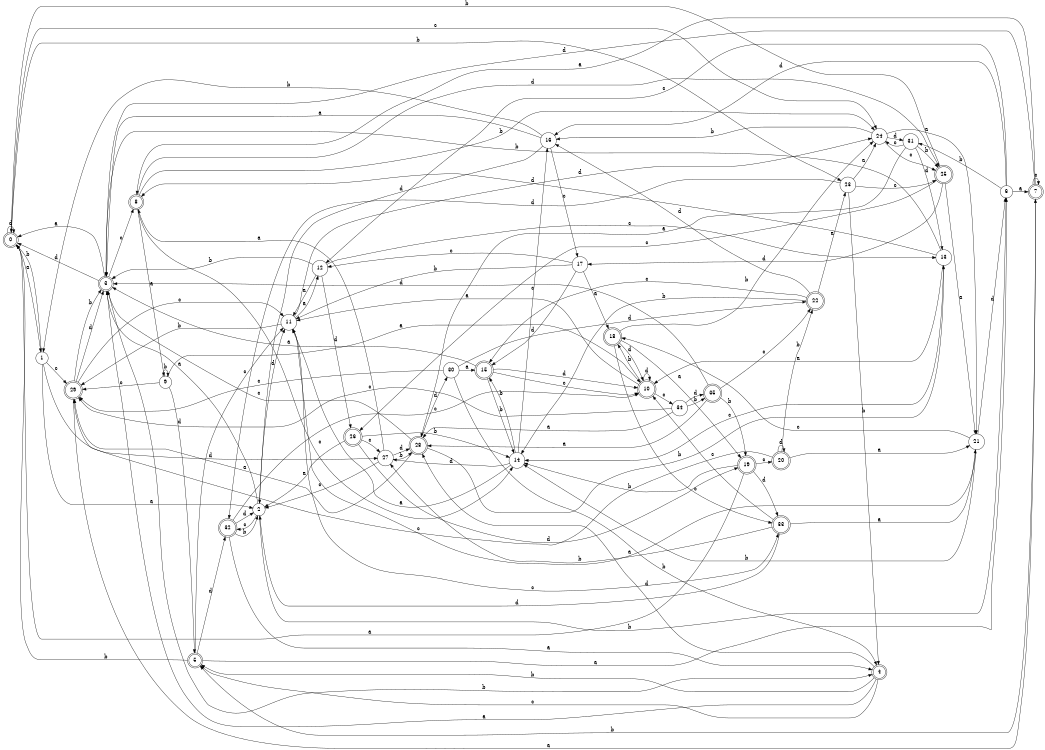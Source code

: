 digraph n29_2 {
__start0 [label="" shape="none"];

rankdir=LR;
size="8,5";

s0 [style="rounded,filled", color="black", fillcolor="white" shape="doublecircle", label="0"];
s1 [style="filled", color="black", fillcolor="white" shape="circle", label="1"];
s2 [style="filled", color="black", fillcolor="white" shape="circle", label="2"];
s3 [style="rounded,filled", color="black", fillcolor="white" shape="doublecircle", label="3"];
s4 [style="rounded,filled", color="black", fillcolor="white" shape="doublecircle", label="4"];
s5 [style="rounded,filled", color="black", fillcolor="white" shape="doublecircle", label="5"];
s6 [style="filled", color="black", fillcolor="white" shape="circle", label="6"];
s7 [style="rounded,filled", color="black", fillcolor="white" shape="doublecircle", label="7"];
s8 [style="rounded,filled", color="black", fillcolor="white" shape="doublecircle", label="8"];
s9 [style="filled", color="black", fillcolor="white" shape="circle", label="9"];
s10 [style="rounded,filled", color="black", fillcolor="white" shape="doublecircle", label="10"];
s11 [style="filled", color="black", fillcolor="white" shape="circle", label="11"];
s12 [style="filled", color="black", fillcolor="white" shape="circle", label="12"];
s13 [style="filled", color="black", fillcolor="white" shape="circle", label="13"];
s14 [style="filled", color="black", fillcolor="white" shape="circle", label="14"];
s15 [style="rounded,filled", color="black", fillcolor="white" shape="doublecircle", label="15"];
s16 [style="filled", color="black", fillcolor="white" shape="circle", label="16"];
s17 [style="filled", color="black", fillcolor="white" shape="circle", label="17"];
s18 [style="rounded,filled", color="black", fillcolor="white" shape="doublecircle", label="18"];
s19 [style="rounded,filled", color="black", fillcolor="white" shape="doublecircle", label="19"];
s20 [style="rounded,filled", color="black", fillcolor="white" shape="doublecircle", label="20"];
s21 [style="filled", color="black", fillcolor="white" shape="circle", label="21"];
s22 [style="rounded,filled", color="black", fillcolor="white" shape="doublecircle", label="22"];
s23 [style="filled", color="black", fillcolor="white" shape="circle", label="23"];
s24 [style="filled", color="black", fillcolor="white" shape="circle", label="24"];
s25 [style="rounded,filled", color="black", fillcolor="white" shape="doublecircle", label="25"];
s26 [style="rounded,filled", color="black", fillcolor="white" shape="doublecircle", label="26"];
s27 [style="filled", color="black", fillcolor="white" shape="circle", label="27"];
s28 [style="rounded,filled", color="black", fillcolor="white" shape="doublecircle", label="28"];
s29 [style="rounded,filled", color="black", fillcolor="white" shape="doublecircle", label="29"];
s30 [style="filled", color="black", fillcolor="white" shape="circle", label="30"];
s31 [style="filled", color="black", fillcolor="white" shape="circle", label="31"];
s32 [style="rounded,filled", color="black", fillcolor="white" shape="doublecircle", label="32"];
s33 [style="rounded,filled", color="black", fillcolor="white" shape="doublecircle", label="33"];
s34 [style="filled", color="black", fillcolor="white" shape="circle", label="34"];
s35 [style="rounded,filled", color="black", fillcolor="white" shape="doublecircle", label="35"];
s0 -> s1 [label="a"];
s0 -> s23 [label="b"];
s0 -> s24 [label="c"];
s0 -> s0 [label="d"];
s1 -> s2 [label="a"];
s1 -> s0 [label="b"];
s1 -> s29 [label="c"];
s1 -> s27 [label="d"];
s2 -> s3 [label="a"];
s2 -> s6 [label="b"];
s2 -> s32 [label="c"];
s2 -> s11 [label="d"];
s3 -> s0 [label="a"];
s3 -> s4 [label="b"];
s3 -> s8 [label="c"];
s3 -> s0 [label="d"];
s4 -> s3 [label="a"];
s4 -> s5 [label="b"];
s4 -> s5 [label="c"];
s4 -> s28 [label="d"];
s5 -> s6 [label="a"];
s5 -> s0 [label="b"];
s5 -> s11 [label="c"];
s5 -> s32 [label="d"];
s6 -> s7 [label="a"];
s6 -> s31 [label="b"];
s6 -> s12 [label="c"];
s6 -> s16 [label="d"];
s7 -> s8 [label="a"];
s7 -> s5 [label="b"];
s7 -> s7 [label="c"];
s7 -> s3 [label="d"];
s8 -> s9 [label="a"];
s8 -> s24 [label="b"];
s8 -> s14 [label="c"];
s8 -> s25 [label="d"];
s9 -> s10 [label="a"];
s9 -> s9 [label="b"];
s9 -> s29 [label="c"];
s9 -> s5 [label="d"];
s10 -> s11 [label="a"];
s10 -> s18 [label="b"];
s10 -> s34 [label="c"];
s10 -> s10 [label="d"];
s11 -> s12 [label="a"];
s11 -> s29 [label="b"];
s11 -> s33 [label="c"];
s11 -> s24 [label="d"];
s12 -> s11 [label="a"];
s12 -> s3 [label="b"];
s12 -> s13 [label="c"];
s12 -> s26 [label="d"];
s13 -> s10 [label="a"];
s13 -> s3 [label="b"];
s13 -> s14 [label="c"];
s13 -> s8 [label="d"];
s14 -> s11 [label="a"];
s14 -> s15 [label="b"];
s14 -> s16 [label="c"];
s14 -> s27 [label="d"];
s15 -> s3 [label="a"];
s15 -> s14 [label="b"];
s15 -> s10 [label="c"];
s15 -> s10 [label="d"];
s16 -> s3 [label="a"];
s16 -> s1 [label="b"];
s16 -> s17 [label="c"];
s16 -> s2 [label="d"];
s17 -> s18 [label="a"];
s17 -> s11 [label="b"];
s17 -> s12 [label="c"];
s17 -> s15 [label="d"];
s18 -> s19 [label="a"];
s18 -> s24 [label="b"];
s18 -> s33 [label="c"];
s18 -> s10 [label="d"];
s19 -> s0 [label="a"];
s19 -> s14 [label="b"];
s19 -> s20 [label="c"];
s19 -> s33 [label="d"];
s20 -> s21 [label="a"];
s20 -> s22 [label="b"];
s20 -> s29 [label="c"];
s20 -> s20 [label="d"];
s21 -> s11 [label="a"];
s21 -> s14 [label="b"];
s21 -> s18 [label="c"];
s21 -> s6 [label="d"];
s22 -> s23 [label="a"];
s22 -> s14 [label="b"];
s22 -> s15 [label="c"];
s22 -> s16 [label="d"];
s23 -> s24 [label="a"];
s23 -> s4 [label="b"];
s23 -> s25 [label="c"];
s23 -> s32 [label="d"];
s24 -> s21 [label="a"];
s24 -> s16 [label="b"];
s24 -> s25 [label="c"];
s24 -> s31 [label="d"];
s25 -> s21 [label="a"];
s25 -> s0 [label="b"];
s25 -> s26 [label="c"];
s25 -> s17 [label="d"];
s26 -> s2 [label="a"];
s26 -> s14 [label="b"];
s26 -> s27 [label="c"];
s26 -> s19 [label="d"];
s27 -> s8 [label="a"];
s27 -> s28 [label="b"];
s27 -> s2 [label="c"];
s27 -> s28 [label="d"];
s28 -> s29 [label="a"];
s28 -> s13 [label="b"];
s28 -> s3 [label="c"];
s28 -> s30 [label="d"];
s29 -> s7 [label="a"];
s29 -> s3 [label="b"];
s29 -> s11 [label="c"];
s29 -> s3 [label="d"];
s30 -> s15 [label="a"];
s30 -> s4 [label="b"];
s30 -> s29 [label="c"];
s30 -> s22 [label="d"];
s31 -> s28 [label="a"];
s31 -> s25 [label="b"];
s31 -> s24 [label="c"];
s31 -> s13 [label="d"];
s32 -> s4 [label="a"];
s32 -> s2 [label="b"];
s32 -> s10 [label="c"];
s32 -> s2 [label="d"];
s33 -> s21 [label="a"];
s33 -> s27 [label="b"];
s33 -> s10 [label="c"];
s33 -> s2 [label="d"];
s34 -> s28 [label="a"];
s34 -> s35 [label="b"];
s34 -> s29 [label="c"];
s34 -> s35 [label="d"];
s35 -> s28 [label="a"];
s35 -> s19 [label="b"];
s35 -> s22 [label="c"];
s35 -> s3 [label="d"];

}